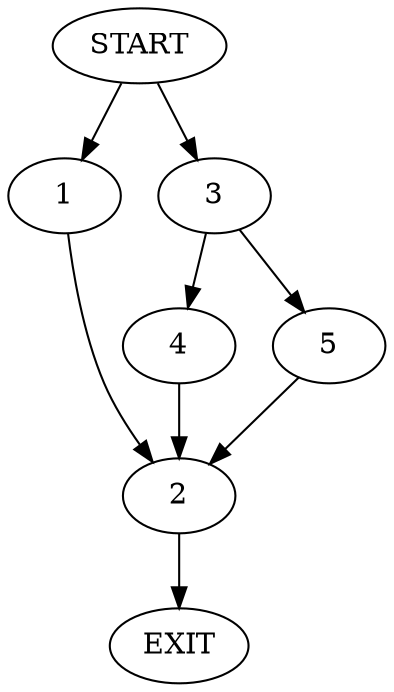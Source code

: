 digraph {
0 [label="START"]
6 [label="EXIT"]
0 -> 1
1 -> 2
2 -> 6
0 -> 3
3 -> 4
3 -> 5
4 -> 2
5 -> 2
}
